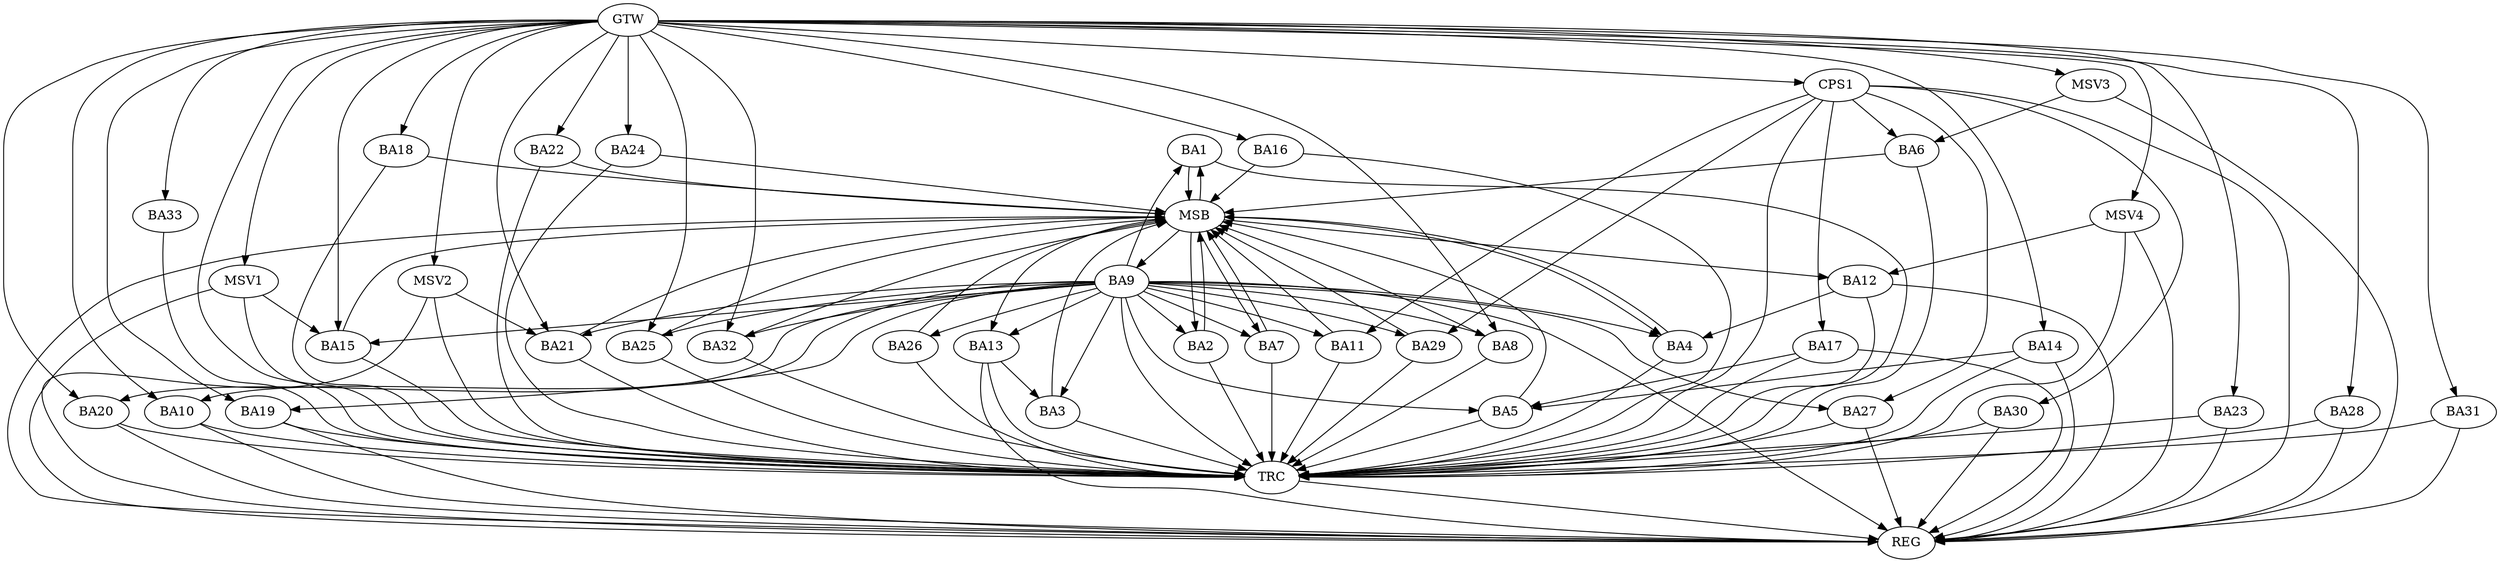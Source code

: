 strict digraph G {
  BA1 [ label="BA1" ];
  BA2 [ label="BA2" ];
  BA3 [ label="BA3" ];
  BA4 [ label="BA4" ];
  BA5 [ label="BA5" ];
  BA6 [ label="BA6" ];
  BA7 [ label="BA7" ];
  BA8 [ label="BA8" ];
  BA9 [ label="BA9" ];
  BA10 [ label="BA10" ];
  BA11 [ label="BA11" ];
  BA12 [ label="BA12" ];
  BA13 [ label="BA13" ];
  BA14 [ label="BA14" ];
  BA15 [ label="BA15" ];
  BA16 [ label="BA16" ];
  BA17 [ label="BA17" ];
  BA18 [ label="BA18" ];
  BA19 [ label="BA19" ];
  BA20 [ label="BA20" ];
  BA21 [ label="BA21" ];
  BA22 [ label="BA22" ];
  BA23 [ label="BA23" ];
  BA24 [ label="BA24" ];
  BA25 [ label="BA25" ];
  BA26 [ label="BA26" ];
  BA27 [ label="BA27" ];
  BA28 [ label="BA28" ];
  BA29 [ label="BA29" ];
  BA30 [ label="BA30" ];
  BA31 [ label="BA31" ];
  BA32 [ label="BA32" ];
  BA33 [ label="BA33" ];
  CPS1 [ label="CPS1" ];
  GTW [ label="GTW" ];
  REG [ label="REG" ];
  MSB [ label="MSB" ];
  TRC [ label="TRC" ];
  MSV1 [ label="MSV1" ];
  MSV2 [ label="MSV2" ];
  MSV3 [ label="MSV3" ];
  MSV4 [ label="MSV4" ];
  BA9 -> BA3;
  BA12 -> BA4;
  BA13 -> BA3;
  BA14 -> BA5;
  BA17 -> BA5;
  CPS1 -> BA30;
  CPS1 -> BA11;
  CPS1 -> BA29;
  CPS1 -> BA6;
  CPS1 -> BA27;
  CPS1 -> BA17;
  GTW -> BA8;
  GTW -> BA10;
  GTW -> BA14;
  GTW -> BA15;
  GTW -> BA16;
  GTW -> BA18;
  GTW -> BA19;
  GTW -> BA20;
  GTW -> BA21;
  GTW -> BA22;
  GTW -> BA23;
  GTW -> BA24;
  GTW -> BA25;
  GTW -> BA28;
  GTW -> BA31;
  GTW -> BA32;
  GTW -> BA33;
  GTW -> CPS1;
  BA9 -> REG;
  BA10 -> REG;
  BA12 -> REG;
  BA13 -> REG;
  BA14 -> REG;
  BA17 -> REG;
  BA19 -> REG;
  BA20 -> REG;
  BA23 -> REG;
  BA27 -> REG;
  BA28 -> REG;
  BA30 -> REG;
  BA31 -> REG;
  CPS1 -> REG;
  BA1 -> MSB;
  MSB -> BA2;
  MSB -> REG;
  BA2 -> MSB;
  MSB -> BA1;
  BA3 -> MSB;
  BA4 -> MSB;
  BA5 -> MSB;
  BA6 -> MSB;
  BA7 -> MSB;
  MSB -> BA4;
  BA8 -> MSB;
  BA11 -> MSB;
  MSB -> BA7;
  BA15 -> MSB;
  BA16 -> MSB;
  MSB -> BA12;
  BA18 -> MSB;
  BA21 -> MSB;
  BA22 -> MSB;
  BA24 -> MSB;
  BA25 -> MSB;
  MSB -> BA13;
  BA26 -> MSB;
  BA29 -> MSB;
  BA32 -> MSB;
  MSB -> BA9;
  BA1 -> TRC;
  BA2 -> TRC;
  BA3 -> TRC;
  BA4 -> TRC;
  BA5 -> TRC;
  BA6 -> TRC;
  BA7 -> TRC;
  BA8 -> TRC;
  BA9 -> TRC;
  BA10 -> TRC;
  BA11 -> TRC;
  BA12 -> TRC;
  BA13 -> TRC;
  BA14 -> TRC;
  BA15 -> TRC;
  BA16 -> TRC;
  BA17 -> TRC;
  BA18 -> TRC;
  BA19 -> TRC;
  BA20 -> TRC;
  BA21 -> TRC;
  BA22 -> TRC;
  BA23 -> TRC;
  BA24 -> TRC;
  BA25 -> TRC;
  BA26 -> TRC;
  BA27 -> TRC;
  BA28 -> TRC;
  BA29 -> TRC;
  BA30 -> TRC;
  BA31 -> TRC;
  BA32 -> TRC;
  BA33 -> TRC;
  CPS1 -> TRC;
  GTW -> TRC;
  TRC -> REG;
  BA9 -> BA10;
  BA9 -> BA11;
  BA9 -> BA13;
  BA9 -> BA5;
  BA9 -> BA15;
  BA9 -> BA21;
  BA9 -> BA26;
  BA9 -> BA7;
  BA9 -> BA27;
  BA9 -> BA1;
  BA9 -> BA25;
  BA9 -> BA2;
  BA9 -> BA8;
  BA9 -> BA29;
  BA9 -> BA32;
  BA9 -> BA4;
  BA9 -> BA20;
  BA9 -> BA19;
  MSV1 -> BA15;
  GTW -> MSV1;
  MSV1 -> REG;
  MSV1 -> TRC;
  MSV2 -> BA21;
  GTW -> MSV2;
  MSV2 -> REG;
  MSV2 -> TRC;
  MSV3 -> BA6;
  GTW -> MSV3;
  MSV3 -> REG;
  MSV4 -> BA12;
  GTW -> MSV4;
  MSV4 -> REG;
  MSV4 -> TRC;
}
